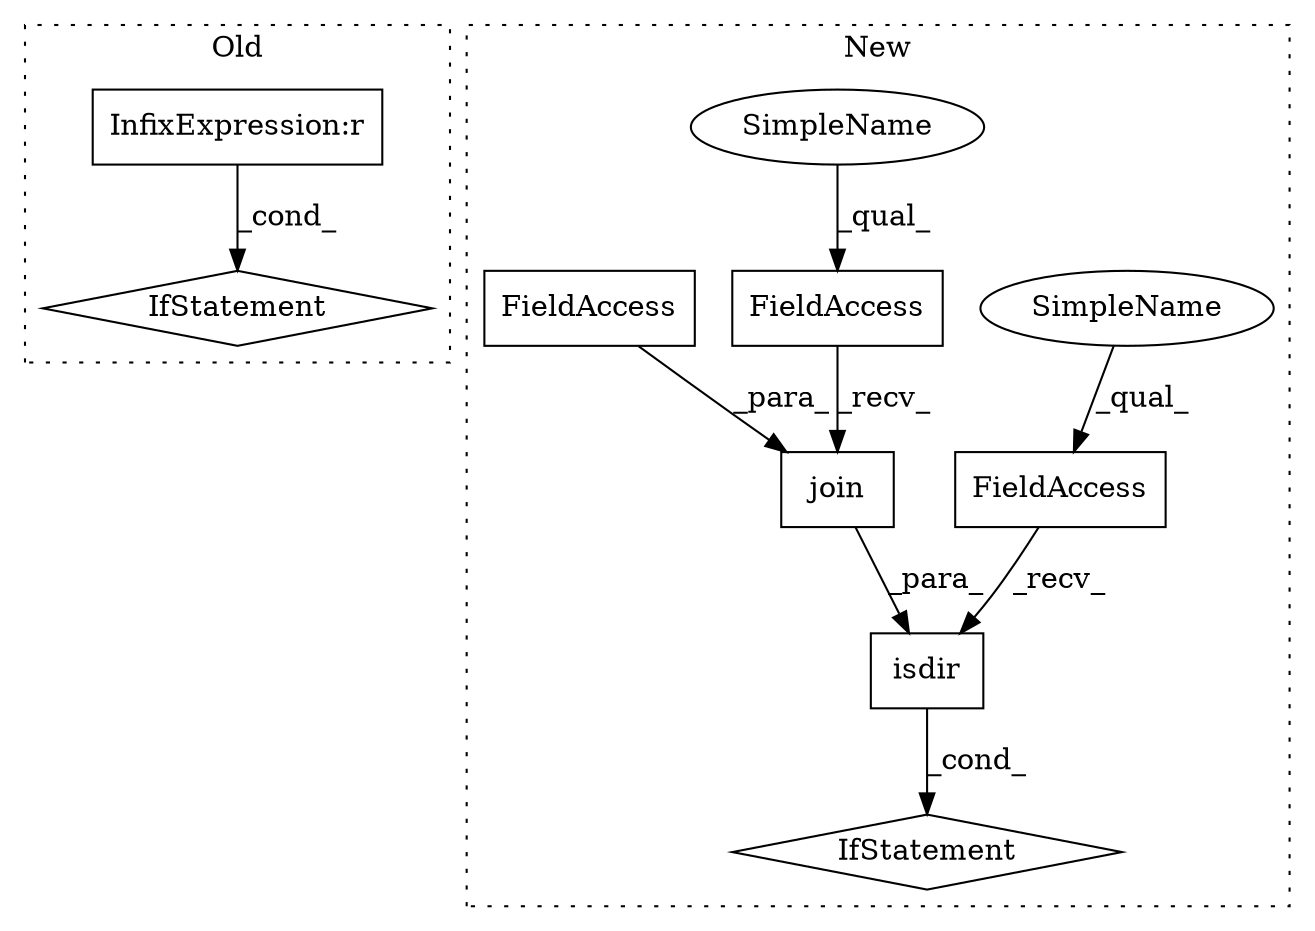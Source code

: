 digraph G {
subgraph cluster0 {
1 [label="IfStatement" a="25" s="2161,2187" l="4,2" shape="diamond"];
5 [label="InfixExpression:r" a="27" s="2173" l="4" shape="box"];
label = "Old";
style="dotted";
}
subgraph cluster1 {
2 [label="isdir" a="32" s="822,837" l="6,1" shape="box"];
3 [label="FieldAccess" a="22" s="814" l="7" shape="box"];
4 [label="IfStatement" a="25" s="810,838" l="4,2" shape="diamond"];
6 [label="FieldAccess" a="22" s="773" l="7" shape="box"];
7 [label="join" a="32" s="781,803" l="5,1" shape="box"];
8 [label="SimpleName" a="42" s="773" l="2" shape="ellipse"];
9 [label="SimpleName" a="42" s="814" l="2" shape="ellipse"];
10 [label="FieldAccess" a="22" s="786" l="9" shape="box"];
label = "New";
style="dotted";
}
2 -> 4 [label="_cond_"];
3 -> 2 [label="_recv_"];
5 -> 1 [label="_cond_"];
6 -> 7 [label="_recv_"];
7 -> 2 [label="_para_"];
8 -> 6 [label="_qual_"];
9 -> 3 [label="_qual_"];
10 -> 7 [label="_para_"];
}